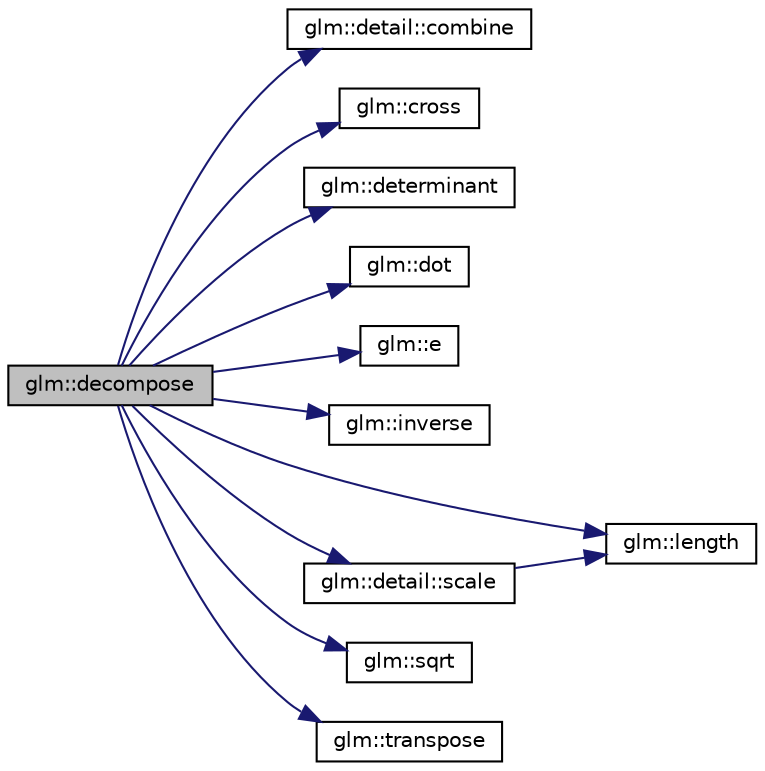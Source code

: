 digraph "glm::decompose"
{
 // LATEX_PDF_SIZE
  edge [fontname="Helvetica",fontsize="10",labelfontname="Helvetica",labelfontsize="10"];
  node [fontname="Helvetica",fontsize="10",shape=record];
  rankdir="LR";
  Node1 [label="glm::decompose",height=0.2,width=0.4,color="black", fillcolor="grey75", style="filled", fontcolor="black",tooltip=" "];
  Node1 -> Node2 [color="midnightblue",fontsize="10",style="solid",fontname="Helvetica"];
  Node2 [label="glm::detail::combine",height=0.2,width=0.4,color="black", fillcolor="white", style="filled",URL="$namespaceglm_1_1detail.html#ae1c6c18912ed1a03fc850bb11755213c",tooltip="Make a linear combination of two vectors and return the result."];
  Node1 -> Node3 [color="midnightblue",fontsize="10",style="solid",fontname="Helvetica"];
  Node3 [label="glm::cross",height=0.2,width=0.4,color="black", fillcolor="white", style="filled",URL="$group__core__func__geometric.html#gafe2cae8cb26fd44be62aee97369d0af8",tooltip=" "];
  Node1 -> Node4 [color="midnightblue",fontsize="10",style="solid",fontname="Helvetica"];
  Node4 [label="glm::determinant",height=0.2,width=0.4,color="black", fillcolor="white", style="filled",URL="$group__core__func__matrix.html#ga26ea77c574802bc6fc193c40478718d2",tooltip=" "];
  Node1 -> Node5 [color="midnightblue",fontsize="10",style="solid",fontname="Helvetica"];
  Node5 [label="glm::dot",height=0.2,width=0.4,color="black", fillcolor="white", style="filled",URL="$group__core__func__geometric.html#ga7dada304da2ba7dd3376ab4f178c3f6b",tooltip=" "];
  Node1 -> Node6 [color="midnightblue",fontsize="10",style="solid",fontname="Helvetica"];
  Node6 [label="glm::e",height=0.2,width=0.4,color="black", fillcolor="white", style="filled",URL="$group__gtc__constants.html#ga4b7956eb6e2fbedfc7cf2e46e85c5139",tooltip=" "];
  Node1 -> Node7 [color="midnightblue",fontsize="10",style="solid",fontname="Helvetica"];
  Node7 [label="glm::inverse",height=0.2,width=0.4,color="black", fillcolor="white", style="filled",URL="$group__core__func__matrix.html#gaff4e89603cf51cdbcedebc57cd8808a3",tooltip=" "];
  Node1 -> Node8 [color="midnightblue",fontsize="10",style="solid",fontname="Helvetica"];
  Node8 [label="glm::length",height=0.2,width=0.4,color="black", fillcolor="white", style="filled",URL="$group__core__func__geometric.html#ga18d45e3d4c7705e67ccfabd99e521604",tooltip=" "];
  Node1 -> Node9 [color="midnightblue",fontsize="10",style="solid",fontname="Helvetica"];
  Node9 [label="glm::detail::scale",height=0.2,width=0.4,color="black", fillcolor="white", style="filled",URL="$namespaceglm_1_1detail.html#af47639907c02055dc95ef962e0ca9a02",tooltip=" "];
  Node9 -> Node8 [color="midnightblue",fontsize="10",style="solid",fontname="Helvetica"];
  Node1 -> Node10 [color="midnightblue",fontsize="10",style="solid",fontname="Helvetica"];
  Node10 [label="glm::sqrt",height=0.2,width=0.4,color="black", fillcolor="white", style="filled",URL="$group__core__func__exponential.html#gae7ac2e44c14d4e8004098d0bfba6e2b8",tooltip=" "];
  Node1 -> Node11 [color="midnightblue",fontsize="10",style="solid",fontname="Helvetica"];
  Node11 [label="glm::transpose",height=0.2,width=0.4,color="black", fillcolor="white", style="filled",URL="$namespaceglm.html#a44eaf0309b3d7a9e71e31b5d4a8dbaab",tooltip=" "];
}
